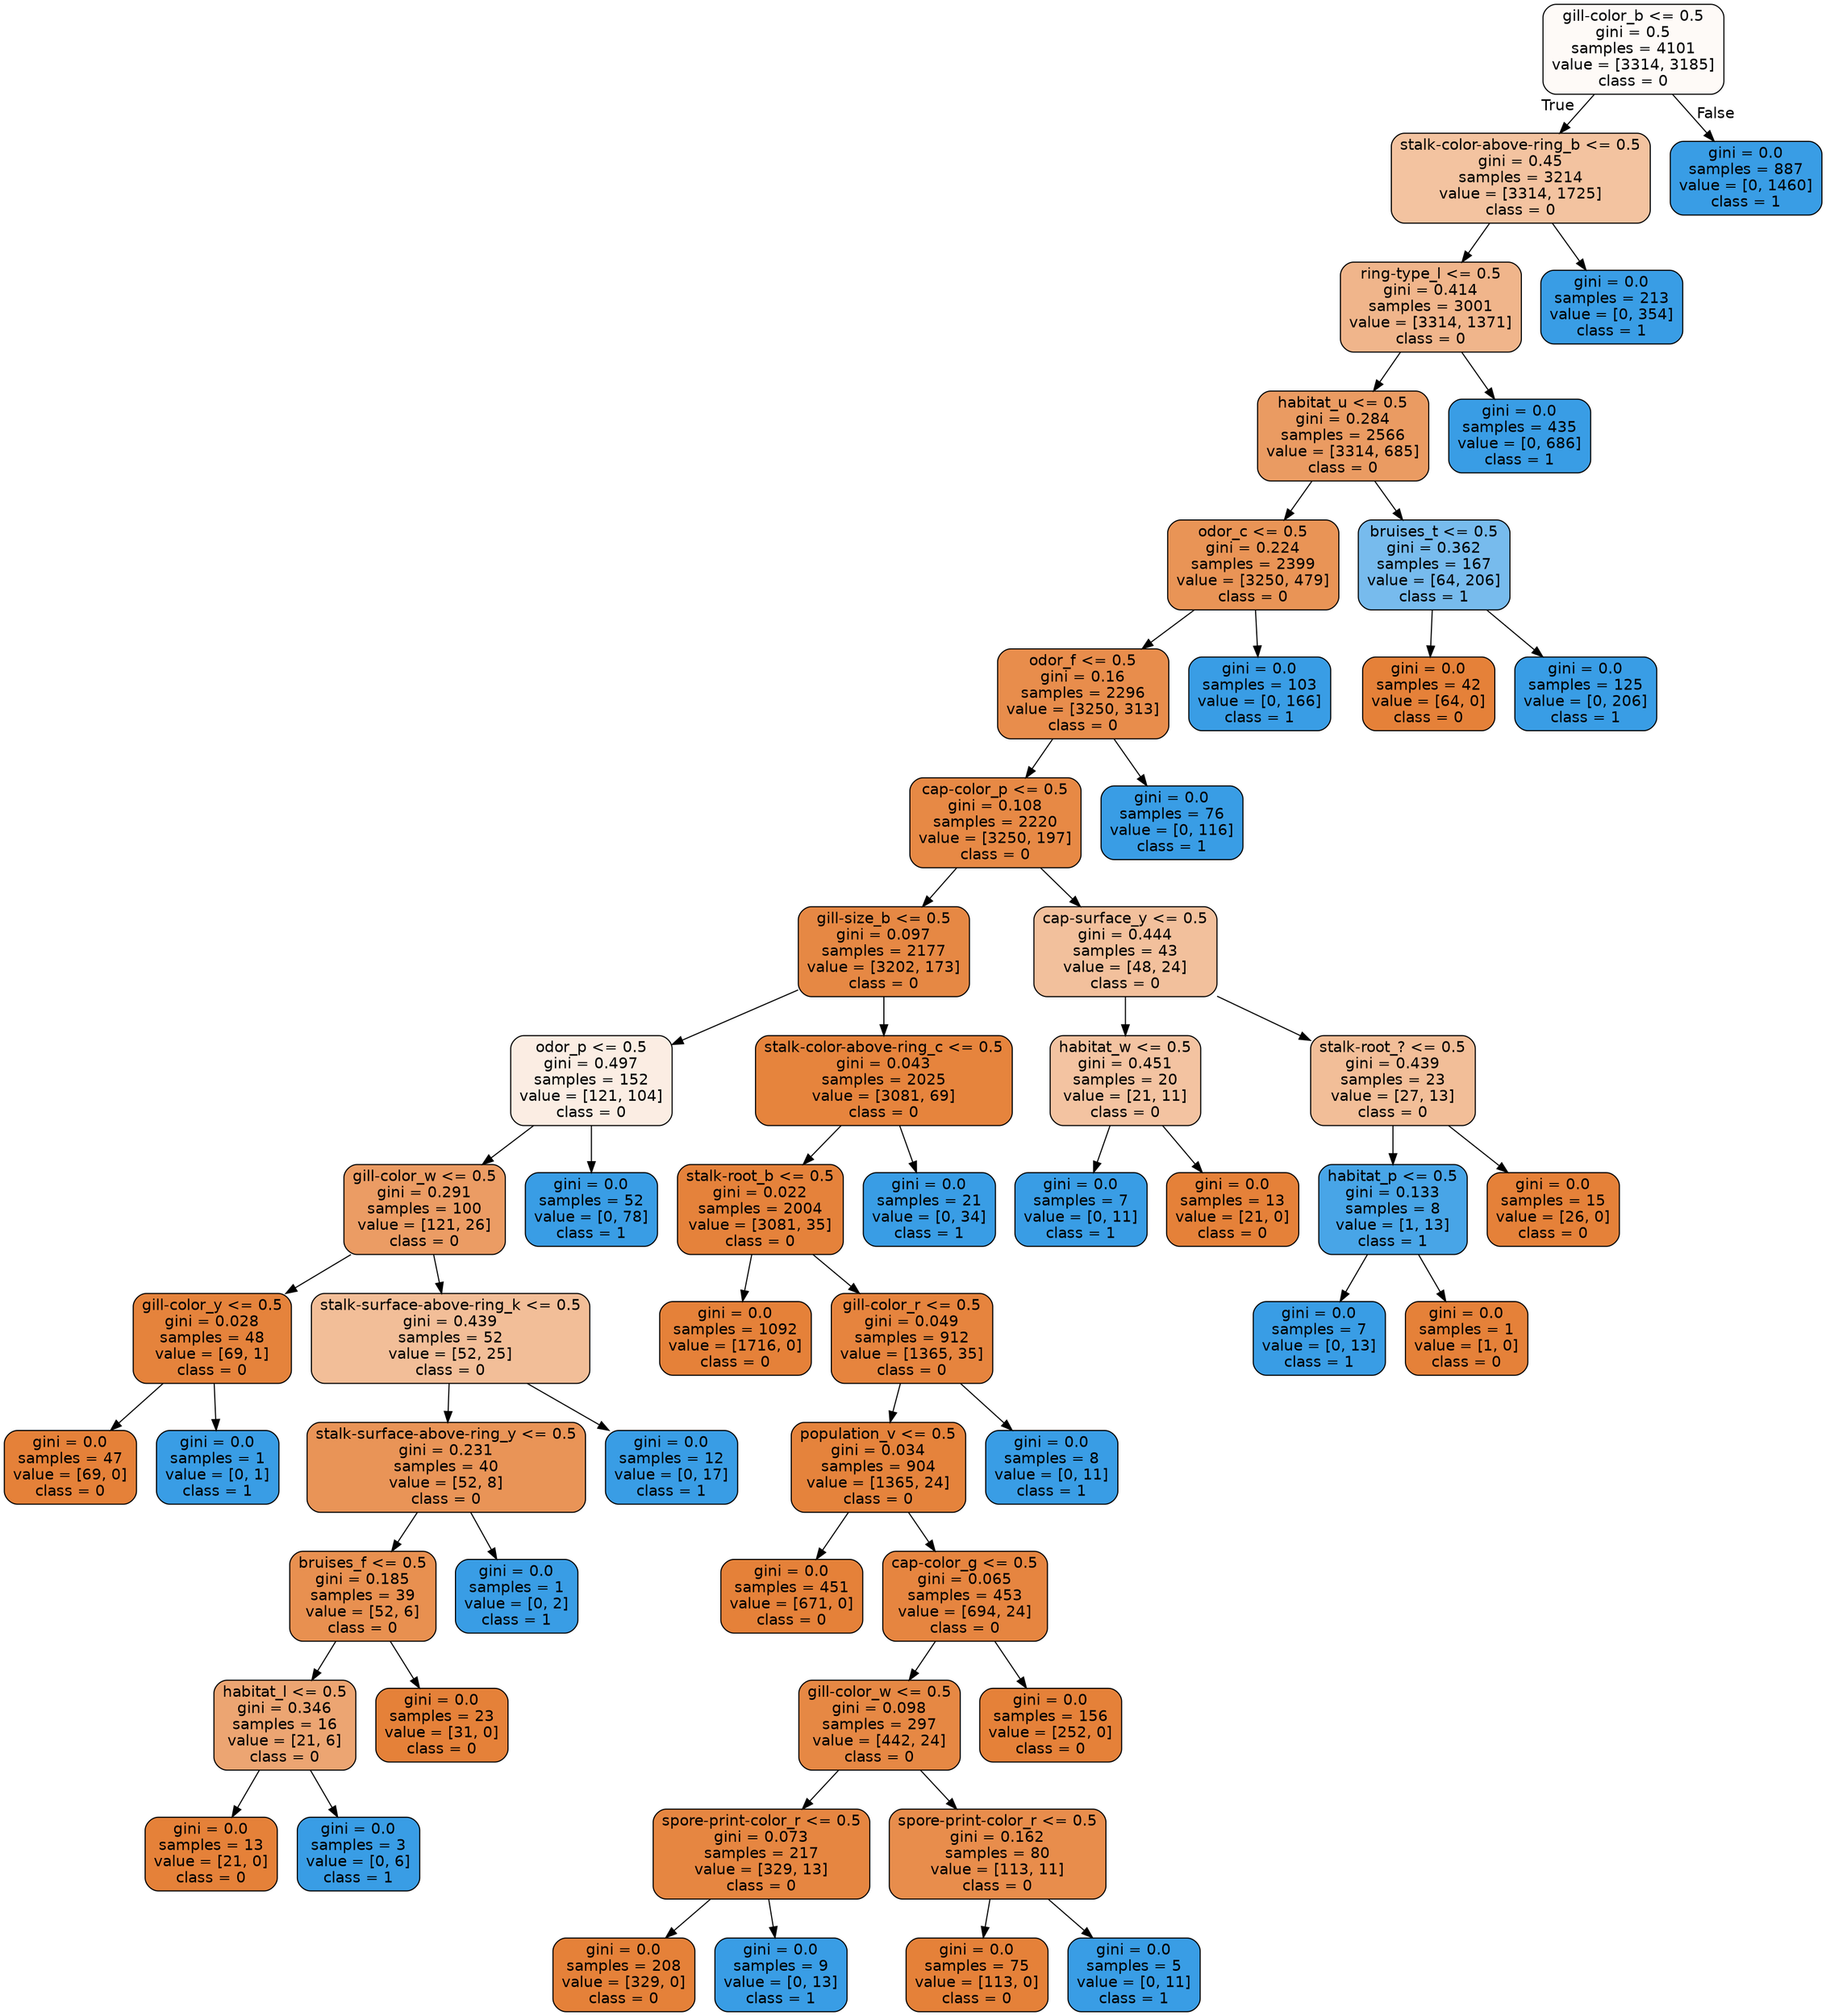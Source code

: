 digraph Tree {
node [shape=box, style="filled, rounded", color="black", fontname="helvetica"] ;
edge [fontname="helvetica"] ;
0 [label="gill-color_b <= 0.5\ngini = 0.5\nsamples = 4101\nvalue = [3314, 3185]\nclass = 0", fillcolor="#fefaf7"] ;
1 [label="stalk-color-above-ring_b <= 0.5\ngini = 0.45\nsamples = 3214\nvalue = [3314, 1725]\nclass = 0", fillcolor="#f3c3a0"] ;
0 -> 1 [labeldistance=2.5, labelangle=45, headlabel="True"] ;
2 [label="ring-type_l <= 0.5\ngini = 0.414\nsamples = 3001\nvalue = [3314, 1371]\nclass = 0", fillcolor="#f0b58b"] ;
1 -> 2 ;
3 [label="habitat_u <= 0.5\ngini = 0.284\nsamples = 2566\nvalue = [3314, 685]\nclass = 0", fillcolor="#ea9b62"] ;
2 -> 3 ;
4 [label="odor_c <= 0.5\ngini = 0.224\nsamples = 2399\nvalue = [3250, 479]\nclass = 0", fillcolor="#e99456"] ;
3 -> 4 ;
5 [label="odor_f <= 0.5\ngini = 0.16\nsamples = 2296\nvalue = [3250, 313]\nclass = 0", fillcolor="#e88d4c"] ;
4 -> 5 ;
6 [label="cap-color_p <= 0.5\ngini = 0.108\nsamples = 2220\nvalue = [3250, 197]\nclass = 0", fillcolor="#e78945"] ;
5 -> 6 ;
7 [label="gill-size_b <= 0.5\ngini = 0.097\nsamples = 2177\nvalue = [3202, 173]\nclass = 0", fillcolor="#e68844"] ;
6 -> 7 ;
8 [label="odor_p <= 0.5\ngini = 0.497\nsamples = 152\nvalue = [121, 104]\nclass = 0", fillcolor="#fbede3"] ;
7 -> 8 ;
9 [label="gill-color_w <= 0.5\ngini = 0.291\nsamples = 100\nvalue = [121, 26]\nclass = 0", fillcolor="#eb9c64"] ;
8 -> 9 ;
10 [label="gill-color_y <= 0.5\ngini = 0.028\nsamples = 48\nvalue = [69, 1]\nclass = 0", fillcolor="#e5833c"] ;
9 -> 10 ;
11 [label="gini = 0.0\nsamples = 47\nvalue = [69, 0]\nclass = 0", fillcolor="#e58139"] ;
10 -> 11 ;
12 [label="gini = 0.0\nsamples = 1\nvalue = [0, 1]\nclass = 1", fillcolor="#399de5"] ;
10 -> 12 ;
13 [label="stalk-surface-above-ring_k <= 0.5\ngini = 0.439\nsamples = 52\nvalue = [52, 25]\nclass = 0", fillcolor="#f2be98"] ;
9 -> 13 ;
14 [label="stalk-surface-above-ring_y <= 0.5\ngini = 0.231\nsamples = 40\nvalue = [52, 8]\nclass = 0", fillcolor="#e99457"] ;
13 -> 14 ;
15 [label="bruises_f <= 0.5\ngini = 0.185\nsamples = 39\nvalue = [52, 6]\nclass = 0", fillcolor="#e89050"] ;
14 -> 15 ;
16 [label="habitat_l <= 0.5\ngini = 0.346\nsamples = 16\nvalue = [21, 6]\nclass = 0", fillcolor="#eca572"] ;
15 -> 16 ;
17 [label="gini = 0.0\nsamples = 13\nvalue = [21, 0]\nclass = 0", fillcolor="#e58139"] ;
16 -> 17 ;
18 [label="gini = 0.0\nsamples = 3\nvalue = [0, 6]\nclass = 1", fillcolor="#399de5"] ;
16 -> 18 ;
19 [label="gini = 0.0\nsamples = 23\nvalue = [31, 0]\nclass = 0", fillcolor="#e58139"] ;
15 -> 19 ;
20 [label="gini = 0.0\nsamples = 1\nvalue = [0, 2]\nclass = 1", fillcolor="#399de5"] ;
14 -> 20 ;
21 [label="gini = 0.0\nsamples = 12\nvalue = [0, 17]\nclass = 1", fillcolor="#399de5"] ;
13 -> 21 ;
22 [label="gini = 0.0\nsamples = 52\nvalue = [0, 78]\nclass = 1", fillcolor="#399de5"] ;
8 -> 22 ;
23 [label="stalk-color-above-ring_c <= 0.5\ngini = 0.043\nsamples = 2025\nvalue = [3081, 69]\nclass = 0", fillcolor="#e6843d"] ;
7 -> 23 ;
24 [label="stalk-root_b <= 0.5\ngini = 0.022\nsamples = 2004\nvalue = [3081, 35]\nclass = 0", fillcolor="#e5823b"] ;
23 -> 24 ;
25 [label="gini = 0.0\nsamples = 1092\nvalue = [1716, 0]\nclass = 0", fillcolor="#e58139"] ;
24 -> 25 ;
26 [label="gill-color_r <= 0.5\ngini = 0.049\nsamples = 912\nvalue = [1365, 35]\nclass = 0", fillcolor="#e6843e"] ;
24 -> 26 ;
27 [label="population_v <= 0.5\ngini = 0.034\nsamples = 904\nvalue = [1365, 24]\nclass = 0", fillcolor="#e5833c"] ;
26 -> 27 ;
28 [label="gini = 0.0\nsamples = 451\nvalue = [671, 0]\nclass = 0", fillcolor="#e58139"] ;
27 -> 28 ;
29 [label="cap-color_g <= 0.5\ngini = 0.065\nsamples = 453\nvalue = [694, 24]\nclass = 0", fillcolor="#e68540"] ;
27 -> 29 ;
30 [label="gill-color_w <= 0.5\ngini = 0.098\nsamples = 297\nvalue = [442, 24]\nclass = 0", fillcolor="#e68844"] ;
29 -> 30 ;
31 [label="spore-print-color_r <= 0.5\ngini = 0.073\nsamples = 217\nvalue = [329, 13]\nclass = 0", fillcolor="#e68641"] ;
30 -> 31 ;
32 [label="gini = 0.0\nsamples = 208\nvalue = [329, 0]\nclass = 0", fillcolor="#e58139"] ;
31 -> 32 ;
33 [label="gini = 0.0\nsamples = 9\nvalue = [0, 13]\nclass = 1", fillcolor="#399de5"] ;
31 -> 33 ;
34 [label="spore-print-color_r <= 0.5\ngini = 0.162\nsamples = 80\nvalue = [113, 11]\nclass = 0", fillcolor="#e88d4c"] ;
30 -> 34 ;
35 [label="gini = 0.0\nsamples = 75\nvalue = [113, 0]\nclass = 0", fillcolor="#e58139"] ;
34 -> 35 ;
36 [label="gini = 0.0\nsamples = 5\nvalue = [0, 11]\nclass = 1", fillcolor="#399de5"] ;
34 -> 36 ;
37 [label="gini = 0.0\nsamples = 156\nvalue = [252, 0]\nclass = 0", fillcolor="#e58139"] ;
29 -> 37 ;
38 [label="gini = 0.0\nsamples = 8\nvalue = [0, 11]\nclass = 1", fillcolor="#399de5"] ;
26 -> 38 ;
39 [label="gini = 0.0\nsamples = 21\nvalue = [0, 34]\nclass = 1", fillcolor="#399de5"] ;
23 -> 39 ;
40 [label="cap-surface_y <= 0.5\ngini = 0.444\nsamples = 43\nvalue = [48, 24]\nclass = 0", fillcolor="#f2c09c"] ;
6 -> 40 ;
41 [label="habitat_w <= 0.5\ngini = 0.451\nsamples = 20\nvalue = [21, 11]\nclass = 0", fillcolor="#f3c3a1"] ;
40 -> 41 ;
42 [label="gini = 0.0\nsamples = 7\nvalue = [0, 11]\nclass = 1", fillcolor="#399de5"] ;
41 -> 42 ;
43 [label="gini = 0.0\nsamples = 13\nvalue = [21, 0]\nclass = 0", fillcolor="#e58139"] ;
41 -> 43 ;
44 [label="stalk-root_? <= 0.5\ngini = 0.439\nsamples = 23\nvalue = [27, 13]\nclass = 0", fillcolor="#f2be98"] ;
40 -> 44 ;
45 [label="habitat_p <= 0.5\ngini = 0.133\nsamples = 8\nvalue = [1, 13]\nclass = 1", fillcolor="#48a5e7"] ;
44 -> 45 ;
46 [label="gini = 0.0\nsamples = 7\nvalue = [0, 13]\nclass = 1", fillcolor="#399de5"] ;
45 -> 46 ;
47 [label="gini = 0.0\nsamples = 1\nvalue = [1, 0]\nclass = 0", fillcolor="#e58139"] ;
45 -> 47 ;
48 [label="gini = 0.0\nsamples = 15\nvalue = [26, 0]\nclass = 0", fillcolor="#e58139"] ;
44 -> 48 ;
49 [label="gini = 0.0\nsamples = 76\nvalue = [0, 116]\nclass = 1", fillcolor="#399de5"] ;
5 -> 49 ;
50 [label="gini = 0.0\nsamples = 103\nvalue = [0, 166]\nclass = 1", fillcolor="#399de5"] ;
4 -> 50 ;
51 [label="bruises_t <= 0.5\ngini = 0.362\nsamples = 167\nvalue = [64, 206]\nclass = 1", fillcolor="#77bbed"] ;
3 -> 51 ;
52 [label="gini = 0.0\nsamples = 42\nvalue = [64, 0]\nclass = 0", fillcolor="#e58139"] ;
51 -> 52 ;
53 [label="gini = 0.0\nsamples = 125\nvalue = [0, 206]\nclass = 1", fillcolor="#399de5"] ;
51 -> 53 ;
54 [label="gini = 0.0\nsamples = 435\nvalue = [0, 686]\nclass = 1", fillcolor="#399de5"] ;
2 -> 54 ;
55 [label="gini = 0.0\nsamples = 213\nvalue = [0, 354]\nclass = 1", fillcolor="#399de5"] ;
1 -> 55 ;
56 [label="gini = 0.0\nsamples = 887\nvalue = [0, 1460]\nclass = 1", fillcolor="#399de5"] ;
0 -> 56 [labeldistance=2.5, labelangle=-45, headlabel="False"] ;
}
